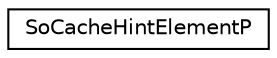 digraph "Graphical Class Hierarchy"
{
 // LATEX_PDF_SIZE
  edge [fontname="Helvetica",fontsize="10",labelfontname="Helvetica",labelfontsize="10"];
  node [fontname="Helvetica",fontsize="10",shape=record];
  rankdir="LR";
  Node0 [label="SoCacheHintElementP",height=0.2,width=0.4,color="black", fillcolor="white", style="filled",URL="$classSoCacheHintElementP.html",tooltip=" "];
}
